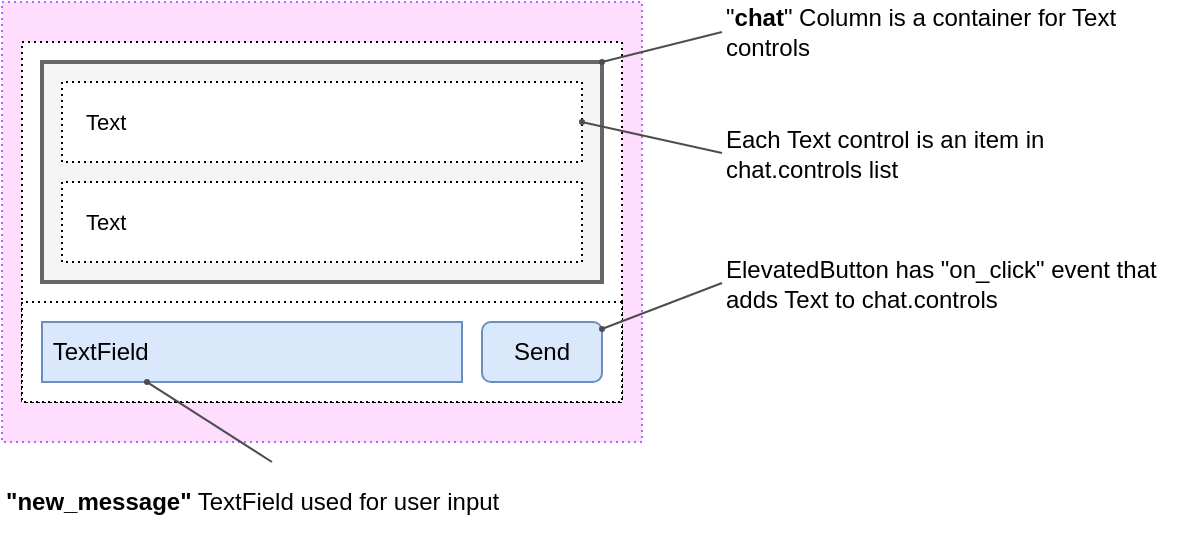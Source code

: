 <mxfile version="20.8.5" type="device"><diagram id="eHzWiZZoz9UDGmYaEr1v" name="Step1"><mxGraphModel dx="984" dy="586" grid="1" gridSize="10" guides="1" tooltips="1" connect="1" arrows="1" fold="1" page="1" pageScale="1" pageWidth="850" pageHeight="1100" math="0" shadow="0"><root><mxCell id="0"/><mxCell id="1" parent="0"/><mxCell id="MZu8zGeCNv9GsTVRXMz_-2" value="" style="rounded=0;whiteSpace=wrap;html=1;dashed=1;dashPattern=1 2;fillColor=#FFDDFF;strokeColor=#B266FF;" vertex="1" parent="1"><mxGeometry x="100" y="240" width="320" height="220" as="geometry"/></mxCell><mxCell id="MZu8zGeCNv9GsTVRXMz_-3" value="" style="rounded=0;whiteSpace=wrap;html=1;direction=south;dashed=1;dashPattern=1 2;" vertex="1" parent="1"><mxGeometry x="110" y="260" width="300" height="180" as="geometry"/></mxCell><mxCell id="MZu8zGeCNv9GsTVRXMz_-4" value="" style="rounded=0;whiteSpace=wrap;html=1;direction=south;fillColor=#f5f5f5;strokeColor=#666666;fontColor=#333333;strokeWidth=2;" vertex="1" parent="1"><mxGeometry x="120" y="270" width="280" height="110" as="geometry"/></mxCell><mxCell id="MZu8zGeCNv9GsTVRXMz_-6" value="" style="rounded=0;whiteSpace=wrap;html=1;direction=south;dashed=1;dashPattern=1 2;" vertex="1" parent="1"><mxGeometry x="130" y="280" width="260" height="40" as="geometry"/></mxCell><mxCell id="MZu8zGeCNv9GsTVRXMz_-7" value="" style="rounded=0;whiteSpace=wrap;html=1;direction=south;dashed=1;dashPattern=1 2;" vertex="1" parent="1"><mxGeometry x="110" y="390" width="300" height="50" as="geometry"/></mxCell><mxCell id="MZu8zGeCNv9GsTVRXMz_-8" value="&amp;nbsp;TextField" style="rounded=0;whiteSpace=wrap;html=1;fillColor=#dae8fc;sketch=0;strokeColor=#6c8ebf;align=left;" vertex="1" parent="1"><mxGeometry x="120" y="400" width="210" height="30" as="geometry"/></mxCell><mxCell id="MZu8zGeCNv9GsTVRXMz_-9" value="Send" style="rounded=1;whiteSpace=wrap;html=1;fillColor=#dae8fc;sketch=0;strokeColor=#6c8ebf;" vertex="1" parent="1"><mxGeometry x="340" y="400" width="60" height="30" as="geometry"/></mxCell><mxCell id="MZu8zGeCNv9GsTVRXMz_-10" value="ElevatedButton has &quot;on_click&quot; event that adds Text to chat.controls" style="text;html=1;strokeColor=none;fillColor=none;align=left;verticalAlign=middle;whiteSpace=wrap;rounded=0;dashed=1;dashPattern=1 2;sketch=0;fontSize=12;" vertex="1" parent="1"><mxGeometry x="460" y="361" width="220" height="39" as="geometry"/></mxCell><mxCell id="MZu8zGeCNv9GsTVRXMz_-11" value="" style="endArrow=oval;html=1;endFill=1;strokeWidth=1;jumpSize=5;endSize=2;startSize=2;strokeColor=#4D4D4D;exitX=0;exitY=0.5;exitDx=0;exitDy=0;" edge="1" parent="1" source="MZu8zGeCNv9GsTVRXMz_-10" target="MZu8zGeCNv9GsTVRXMz_-9"><mxGeometry width="50" height="50" relative="1" as="geometry"><mxPoint x="480" y="120" as="sourcePoint"/><mxPoint x="390" y="350" as="targetPoint"/></mxGeometry></mxCell><mxCell id="MZu8zGeCNv9GsTVRXMz_-12" value="Text" style="text;html=1;strokeColor=none;fillColor=none;align=left;verticalAlign=middle;whiteSpace=wrap;rounded=0;dashed=1;dashPattern=1 2;sketch=0;fontSize=11;" vertex="1" parent="1"><mxGeometry x="140" y="290.5" width="100" height="19" as="geometry"/></mxCell><mxCell id="MZu8zGeCNv9GsTVRXMz_-13" value="Each Text control is an item in chat.controls list" style="text;html=1;strokeColor=none;fillColor=none;align=left;verticalAlign=middle;whiteSpace=wrap;rounded=0;dashed=1;dashPattern=1 2;sketch=0;fontSize=12;" vertex="1" parent="1"><mxGeometry x="460" y="301" width="230" height="29" as="geometry"/></mxCell><mxCell id="MZu8zGeCNv9GsTVRXMz_-14" value="" style="endArrow=oval;html=1;endFill=1;strokeWidth=1;jumpSize=5;endSize=2;startSize=2;strokeColor=#4D4D4D;exitX=0;exitY=0.5;exitDx=0;exitDy=0;entryX=0.5;entryY=0;entryDx=0;entryDy=0;" edge="1" parent="1" source="MZu8zGeCNv9GsTVRXMz_-13" target="MZu8zGeCNv9GsTVRXMz_-6"><mxGeometry width="50" height="50" relative="1" as="geometry"><mxPoint x="500" y="119.5" as="sourcePoint"/><mxPoint x="380" y="282" as="targetPoint"/></mxGeometry></mxCell><mxCell id="MZu8zGeCNv9GsTVRXMz_-15" value="&quot;&lt;b&gt;chat&lt;/b&gt;&quot; Column is a container for Text controls" style="text;html=1;strokeColor=none;fillColor=none;align=left;verticalAlign=middle;whiteSpace=wrap;rounded=0;dashed=1;dashPattern=1 2;sketch=0;fontSize=12;" vertex="1" parent="1"><mxGeometry x="460" y="240" width="210" height="30" as="geometry"/></mxCell><mxCell id="MZu8zGeCNv9GsTVRXMz_-16" value="" style="endArrow=oval;html=1;endFill=1;strokeWidth=1;jumpSize=5;endSize=2;startSize=2;strokeColor=#4D4D4D;exitX=0;exitY=0.5;exitDx=0;exitDy=0;entryX=0;entryY=0;entryDx=0;entryDy=0;" edge="1" parent="1" source="MZu8zGeCNv9GsTVRXMz_-15" target="MZu8zGeCNv9GsTVRXMz_-4"><mxGeometry width="50" height="50" relative="1" as="geometry"><mxPoint x="510" y="389.47" as="sourcePoint"/><mxPoint x="345.28" y="370.0" as="targetPoint"/></mxGeometry></mxCell><mxCell id="MZu8zGeCNv9GsTVRXMz_-31" value="" style="rounded=0;whiteSpace=wrap;html=1;direction=south;dashed=1;dashPattern=1 2;" vertex="1" parent="1"><mxGeometry x="130" y="330" width="260" height="40" as="geometry"/></mxCell><mxCell id="MZu8zGeCNv9GsTVRXMz_-32" value="Text" style="text;html=1;strokeColor=none;fillColor=none;align=left;verticalAlign=middle;whiteSpace=wrap;rounded=0;dashed=1;dashPattern=1 2;sketch=0;fontSize=11;" vertex="1" parent="1"><mxGeometry x="140" y="340.5" width="100" height="19" as="geometry"/></mxCell><mxCell id="MZu8zGeCNv9GsTVRXMz_-33" value="&lt;b&gt;&quot;new_message&quot;&lt;/b&gt; TextField used for user input&amp;nbsp;" style="text;html=1;strokeColor=none;fillColor=none;align=left;verticalAlign=middle;whiteSpace=wrap;rounded=0;dashed=1;dashPattern=1 2;sketch=0;fontSize=12;" vertex="1" parent="1"><mxGeometry x="100" y="470" width="270" height="39" as="geometry"/></mxCell><mxCell id="MZu8zGeCNv9GsTVRXMz_-34" value="" style="endArrow=oval;html=1;endFill=1;strokeWidth=1;jumpSize=5;endSize=2;startSize=2;strokeColor=#4D4D4D;exitX=0.5;exitY=0;exitDx=0;exitDy=0;entryX=0.25;entryY=1;entryDx=0;entryDy=0;" edge="1" parent="1" source="MZu8zGeCNv9GsTVRXMz_-33" target="MZu8zGeCNv9GsTVRXMz_-8"><mxGeometry width="50" height="50" relative="1" as="geometry"><mxPoint x="470" y="390.5" as="sourcePoint"/><mxPoint x="410" y="413.5" as="targetPoint"/></mxGeometry></mxCell></root></mxGraphModel></diagram></mxfile>